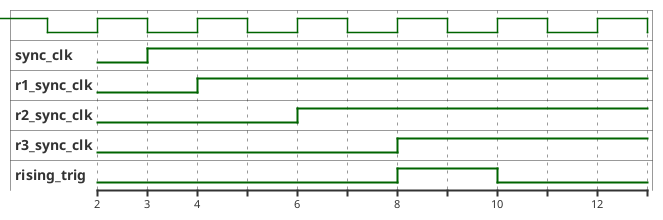@startuml

clock clk with period 2
binary "sync_clk" as sync_clk
binary "r1_sync_clk" as r1_sync_clk
binary "r2_sync_clk" as r2_sync_clk
binary "r3_sync_clk" as r3_sync_clk
binary "rising_trig" as rising_trig

@3
sync_clk is High

@4
r1_sync_clk is High

@6
r2_sync_clk is High

@8
r3_sync_clk is High
rising_trig is High

@10
rising_trig is Low

@12

@enduml